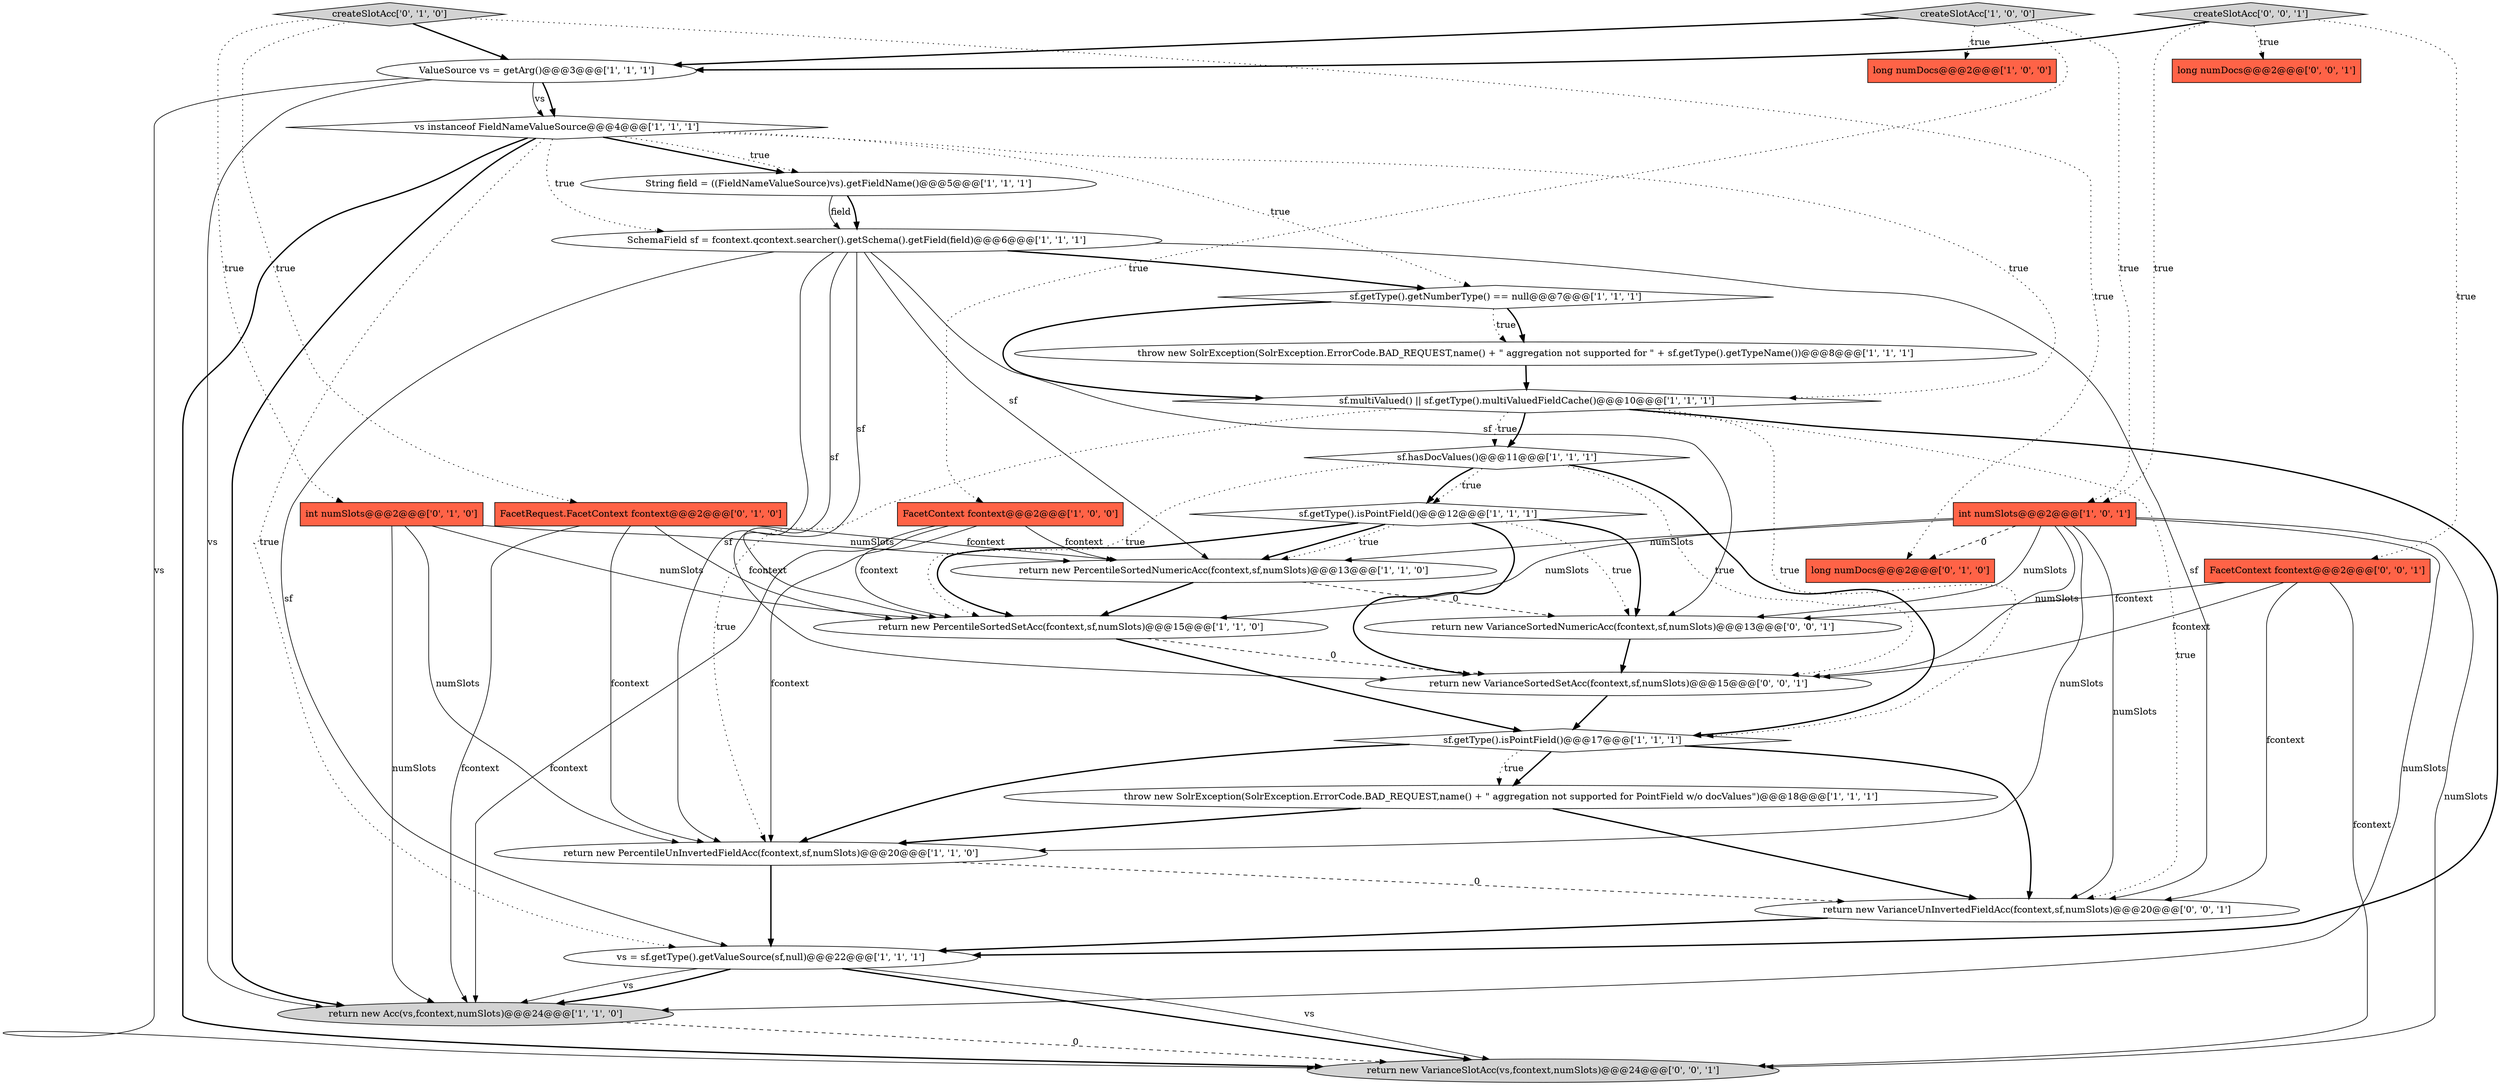 digraph {
9 [style = filled, label = "vs instanceof FieldNameValueSource@@@4@@@['1', '1', '1']", fillcolor = white, shape = diamond image = "AAA0AAABBB1BBB"];
3 [style = filled, label = "return new PercentileUnInvertedFieldAcc(fcontext,sf,numSlots)@@@20@@@['1', '1', '0']", fillcolor = white, shape = ellipse image = "AAA0AAABBB1BBB"];
30 [style = filled, label = "return new VarianceUnInvertedFieldAcc(fcontext,sf,numSlots)@@@20@@@['0', '0', '1']", fillcolor = white, shape = ellipse image = "AAA0AAABBB3BBB"];
12 [style = filled, label = "return new Acc(vs,fcontext,numSlots)@@@24@@@['1', '1', '0']", fillcolor = lightgray, shape = ellipse image = "AAA0AAABBB1BBB"];
6 [style = filled, label = "int numSlots@@@2@@@['1', '0', '1']", fillcolor = tomato, shape = box image = "AAA0AAABBB1BBB"];
11 [style = filled, label = "vs = sf.getType().getValueSource(sf,null)@@@22@@@['1', '1', '1']", fillcolor = white, shape = ellipse image = "AAA0AAABBB1BBB"];
21 [style = filled, label = "createSlotAcc['0', '1', '0']", fillcolor = lightgray, shape = diamond image = "AAA0AAABBB2BBB"];
19 [style = filled, label = "sf.getType().getNumberType() == null@@@7@@@['1', '1', '1']", fillcolor = white, shape = diamond image = "AAA0AAABBB1BBB"];
5 [style = filled, label = "return new PercentileSortedNumericAcc(fcontext,sf,numSlots)@@@13@@@['1', '1', '0']", fillcolor = white, shape = ellipse image = "AAA0AAABBB1BBB"];
22 [style = filled, label = "FacetRequest.FacetContext fcontext@@@2@@@['0', '1', '0']", fillcolor = tomato, shape = box image = "AAA0AAABBB2BBB"];
14 [style = filled, label = "sf.hasDocValues()@@@11@@@['1', '1', '1']", fillcolor = white, shape = diamond image = "AAA0AAABBB1BBB"];
7 [style = filled, label = "return new PercentileSortedSetAcc(fcontext,sf,numSlots)@@@15@@@['1', '1', '0']", fillcolor = white, shape = ellipse image = "AAA0AAABBB1BBB"];
20 [style = filled, label = "int numSlots@@@2@@@['0', '1', '0']", fillcolor = tomato, shape = box image = "AAA0AAABBB2BBB"];
4 [style = filled, label = "FacetContext fcontext@@@2@@@['1', '0', '0']", fillcolor = tomato, shape = box image = "AAA0AAABBB1BBB"];
29 [style = filled, label = "return new VarianceSlotAcc(vs,fcontext,numSlots)@@@24@@@['0', '0', '1']", fillcolor = lightgray, shape = ellipse image = "AAA0AAABBB3BBB"];
28 [style = filled, label = "createSlotAcc['0', '0', '1']", fillcolor = lightgray, shape = diamond image = "AAA0AAABBB3BBB"];
10 [style = filled, label = "throw new SolrException(SolrException.ErrorCode.BAD_REQUEST,name() + \" aggregation not supported for \" + sf.getType().getTypeName())@@@8@@@['1', '1', '1']", fillcolor = white, shape = ellipse image = "AAA0AAABBB1BBB"];
18 [style = filled, label = "ValueSource vs = getArg()@@@3@@@['1', '1', '1']", fillcolor = white, shape = ellipse image = "AAA0AAABBB1BBB"];
27 [style = filled, label = "return new VarianceSortedNumericAcc(fcontext,sf,numSlots)@@@13@@@['0', '0', '1']", fillcolor = white, shape = ellipse image = "AAA0AAABBB3BBB"];
17 [style = filled, label = "throw new SolrException(SolrException.ErrorCode.BAD_REQUEST,name() + \" aggregation not supported for PointField w/o docValues\")@@@18@@@['1', '1', '1']", fillcolor = white, shape = ellipse image = "AAA0AAABBB1BBB"];
24 [style = filled, label = "long numDocs@@@2@@@['0', '0', '1']", fillcolor = tomato, shape = box image = "AAA0AAABBB3BBB"];
15 [style = filled, label = "sf.multiValued() || sf.getType().multiValuedFieldCache()@@@10@@@['1', '1', '1']", fillcolor = white, shape = diamond image = "AAA0AAABBB1BBB"];
0 [style = filled, label = "sf.getType().isPointField()@@@17@@@['1', '1', '1']", fillcolor = white, shape = diamond image = "AAA0AAABBB1BBB"];
26 [style = filled, label = "FacetContext fcontext@@@2@@@['0', '0', '1']", fillcolor = tomato, shape = box image = "AAA0AAABBB3BBB"];
1 [style = filled, label = "sf.getType().isPointField()@@@12@@@['1', '1', '1']", fillcolor = white, shape = diamond image = "AAA0AAABBB1BBB"];
25 [style = filled, label = "return new VarianceSortedSetAcc(fcontext,sf,numSlots)@@@15@@@['0', '0', '1']", fillcolor = white, shape = ellipse image = "AAA0AAABBB3BBB"];
23 [style = filled, label = "long numDocs@@@2@@@['0', '1', '0']", fillcolor = tomato, shape = box image = "AAA1AAABBB2BBB"];
2 [style = filled, label = "long numDocs@@@2@@@['1', '0', '0']", fillcolor = tomato, shape = box image = "AAA0AAABBB1BBB"];
13 [style = filled, label = "SchemaField sf = fcontext.qcontext.searcher().getSchema().getField(field)@@@6@@@['1', '1', '1']", fillcolor = white, shape = ellipse image = "AAA0AAABBB1BBB"];
8 [style = filled, label = "String field = ((FieldNameValueSource)vs).getFieldName()@@@5@@@['1', '1', '1']", fillcolor = white, shape = ellipse image = "AAA0AAABBB1BBB"];
16 [style = filled, label = "createSlotAcc['1', '0', '0']", fillcolor = lightgray, shape = diamond image = "AAA0AAABBB1BBB"];
1->5 [style = bold, label=""];
19->10 [style = dotted, label="true"];
0->30 [style = bold, label=""];
13->25 [style = solid, label="sf"];
26->30 [style = solid, label="fcontext"];
22->7 [style = solid, label="fcontext"];
20->7 [style = solid, label="numSlots"];
1->27 [style = bold, label=""];
11->29 [style = bold, label=""];
21->18 [style = bold, label=""];
28->6 [style = dotted, label="true"];
22->5 [style = solid, label="fcontext"];
15->30 [style = dotted, label="true"];
30->11 [style = bold, label=""];
15->11 [style = bold, label=""];
21->23 [style = dotted, label="true"];
14->7 [style = dotted, label="true"];
13->30 [style = solid, label="sf"];
7->25 [style = dashed, label="0"];
6->30 [style = solid, label="numSlots"];
9->15 [style = dotted, label="true"];
19->15 [style = bold, label=""];
26->27 [style = solid, label="fcontext"];
9->29 [style = bold, label=""];
6->25 [style = solid, label="numSlots"];
27->25 [style = bold, label=""];
1->27 [style = dotted, label="true"];
0->3 [style = bold, label=""];
20->3 [style = solid, label="numSlots"];
18->29 [style = solid, label="vs"];
28->18 [style = bold, label=""];
21->20 [style = dotted, label="true"];
0->17 [style = bold, label=""];
4->3 [style = solid, label="fcontext"];
3->11 [style = bold, label=""];
21->22 [style = dotted, label="true"];
22->12 [style = solid, label="fcontext"];
7->0 [style = bold, label=""];
11->12 [style = bold, label=""];
15->14 [style = dotted, label="true"];
9->8 [style = bold, label=""];
16->4 [style = dotted, label="true"];
13->7 [style = solid, label="sf"];
26->29 [style = solid, label="fcontext"];
9->8 [style = dotted, label="true"];
15->3 [style = dotted, label="true"];
5->27 [style = dashed, label="0"];
28->24 [style = dotted, label="true"];
9->13 [style = dotted, label="true"];
14->25 [style = dotted, label="true"];
18->9 [style = bold, label=""];
4->12 [style = solid, label="fcontext"];
5->7 [style = bold, label=""];
14->1 [style = dotted, label="true"];
6->29 [style = solid, label="numSlots"];
6->27 [style = solid, label="numSlots"];
25->0 [style = bold, label=""];
3->30 [style = dashed, label="0"];
16->18 [style = bold, label=""];
15->14 [style = bold, label=""];
9->11 [style = dotted, label="true"];
19->10 [style = bold, label=""];
15->0 [style = dotted, label="true"];
1->7 [style = bold, label=""];
13->19 [style = bold, label=""];
6->12 [style = solid, label="numSlots"];
26->25 [style = solid, label="fcontext"];
9->19 [style = dotted, label="true"];
6->7 [style = solid, label="numSlots"];
4->5 [style = solid, label="fcontext"];
20->5 [style = solid, label="numSlots"];
17->3 [style = bold, label=""];
9->12 [style = bold, label=""];
1->25 [style = bold, label=""];
8->13 [style = bold, label=""];
11->12 [style = solid, label="vs"];
16->2 [style = dotted, label="true"];
10->15 [style = bold, label=""];
20->12 [style = solid, label="numSlots"];
11->29 [style = solid, label="vs"];
17->30 [style = bold, label=""];
4->7 [style = solid, label="fcontext"];
14->1 [style = bold, label=""];
18->12 [style = solid, label="vs"];
13->27 [style = solid, label="sf"];
8->13 [style = solid, label="field"];
13->5 [style = solid, label="sf"];
14->0 [style = bold, label=""];
22->3 [style = solid, label="fcontext"];
28->26 [style = dotted, label="true"];
12->29 [style = dashed, label="0"];
6->3 [style = solid, label="numSlots"];
13->3 [style = solid, label="sf"];
0->17 [style = dotted, label="true"];
18->9 [style = solid, label="vs"];
6->5 [style = solid, label="numSlots"];
1->5 [style = dotted, label="true"];
6->23 [style = dashed, label="0"];
13->11 [style = solid, label="sf"];
16->6 [style = dotted, label="true"];
}
